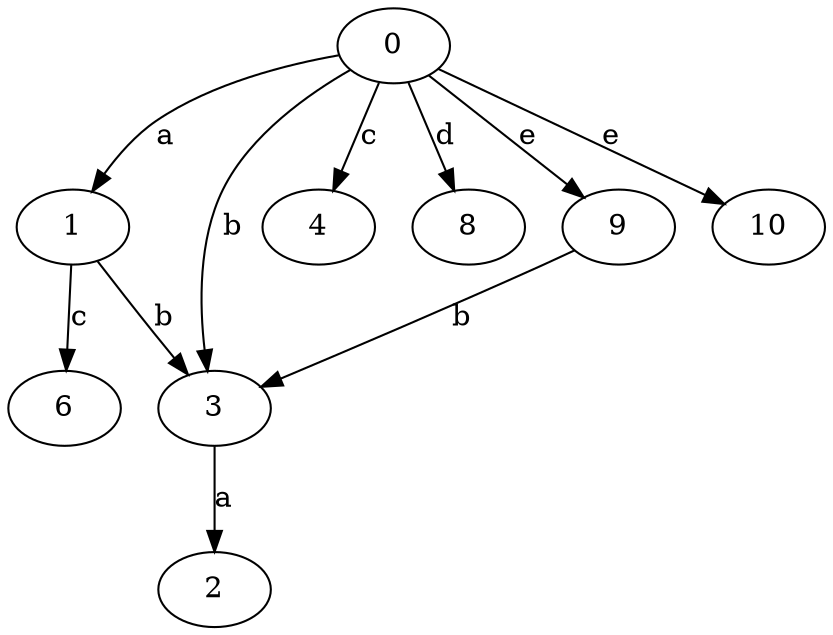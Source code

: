 strict digraph  {
1;
2;
3;
4;
0;
6;
8;
9;
10;
1 -> 3  [label=b];
1 -> 6  [label=c];
3 -> 2  [label=a];
0 -> 1  [label=a];
0 -> 3  [label=b];
0 -> 4  [label=c];
0 -> 8  [label=d];
0 -> 9  [label=e];
0 -> 10  [label=e];
9 -> 3  [label=b];
}
